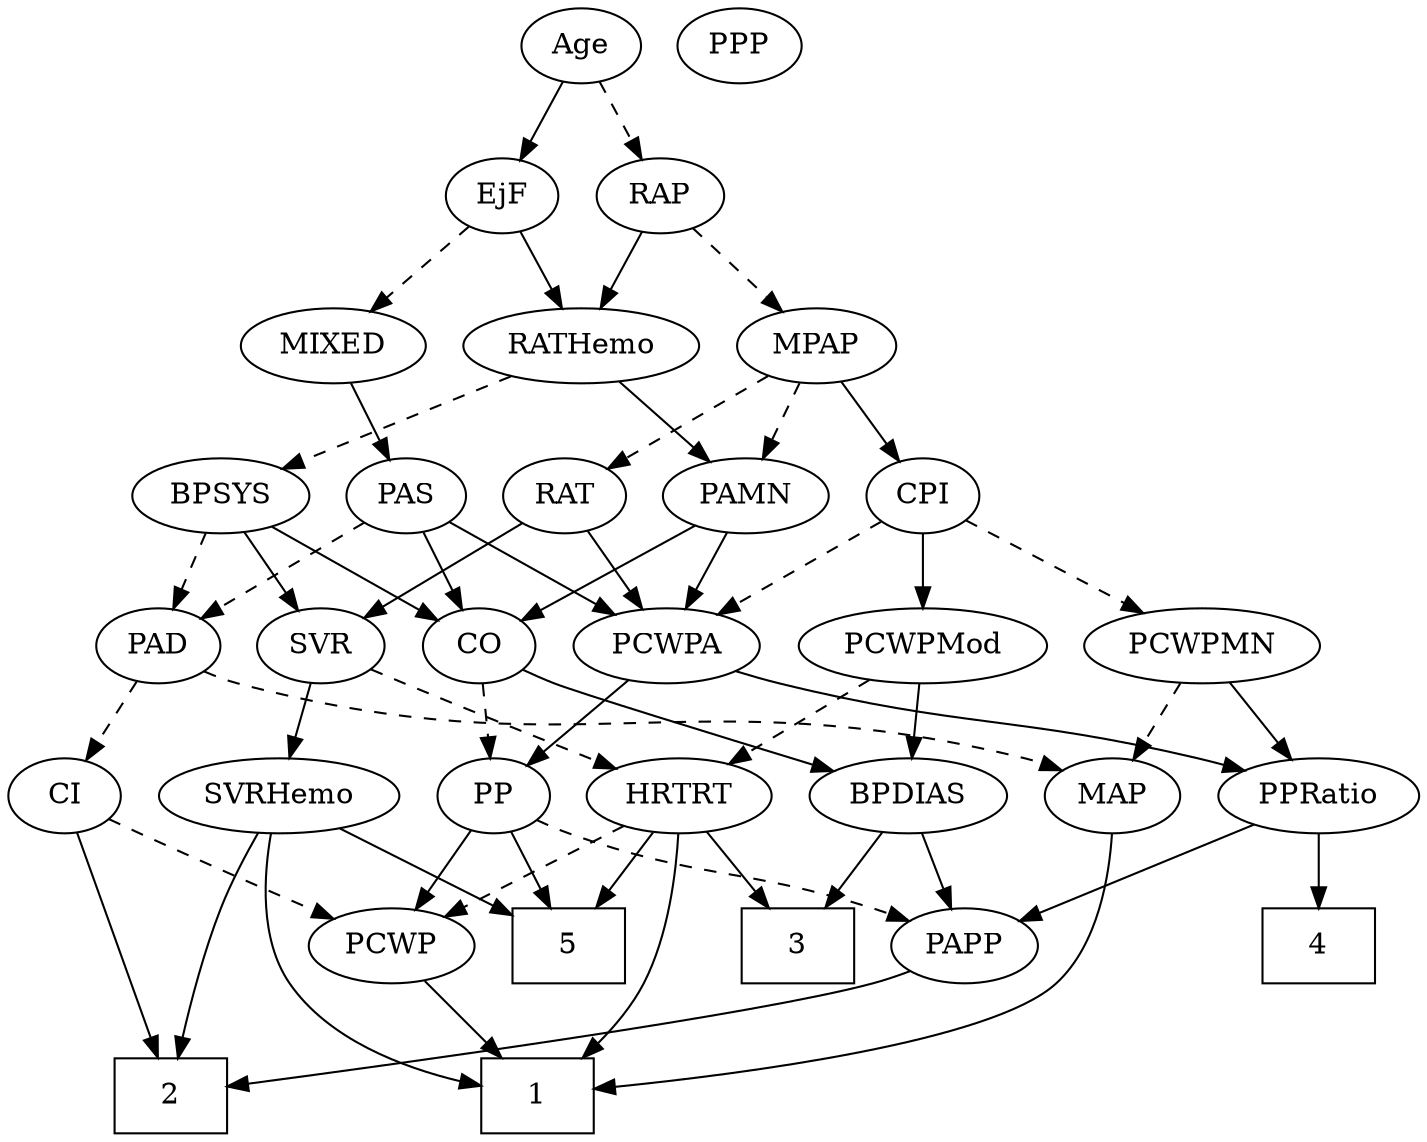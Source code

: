 strict digraph {
	graph [bb="0,0,620.65,540"];
	node [label="\N"];
	1	[height=0.5,
		pos="234,18",
		shape=box,
		width=0.75];
	2	[height=0.5,
		pos="66,18",
		shape=box,
		width=0.75];
	3	[height=0.5,
		pos="357,90",
		shape=box,
		width=0.75];
	4	[height=0.5,
		pos="581,90",
		shape=box,
		width=0.75];
	5	[height=0.5,
		pos="247,90",
		shape=box,
		width=0.75];
	Age	[height=0.5,
		pos="253,522",
		width=0.75];
	EjF	[height=0.5,
		pos="217,450",
		width=0.75];
	Age -> EjF	[pos="e,225.3,467.15 244.65,504.76 240.29,496.28 234.85,485.71 229.96,476.2",
		style=solid];
	RAP	[height=0.5,
		pos="290,450",
		width=0.77632];
	Age -> RAP	[pos="e,281.46,467.15 261.58,504.76 266.06,496.28 271.65,485.71 276.68,476.2",
		style=dashed];
	MIXED	[height=0.5,
		pos="146,378",
		width=1.1193];
	EjF -> MIXED	[pos="e,162.18,394.95 202.29,434.5 192.78,425.13 180.21,412.73 169.36,402.03",
		style=dashed];
	RATHemo	[height=0.5,
		pos="254,378",
		width=1.3721];
	EjF -> RATHemo	[pos="e,244.95,396.12 225.58,432.76 229.94,424.53 235.33,414.32 240.25,405.02",
		style=solid];
	MPAP	[height=0.5,
		pos="356,378",
		width=0.97491];
	RAP -> MPAP	[pos="e,341.11,394.8 304,434.15 312.77,424.85 324.25,412.67 334.2,402.12",
		style=dashed];
	RAP -> RATHemo	[pos="e,262.81,396.12 281.65,432.76 277.46,424.61 272.27,414.53 267.53,405.31",
		style=solid];
	PAS	[height=0.5,
		pos="174,306",
		width=0.75];
	MIXED -> PAS	[pos="e,167.28,323.79 152.78,360.05 156.01,351.97 159.95,342.12 163.56,333.11",
		style=solid];
	PAMN	[height=0.5,
		pos="328,306",
		width=1.011];
	MPAP -> PAMN	[pos="e,334.72,323.79 349.22,360.05 345.99,351.97 342.05,342.12 338.44,333.11",
		style=dashed];
	CPI	[height=0.5,
		pos="409,306",
		width=0.75];
	MPAP -> CPI	[pos="e,397.14,322.67 368.29,360.76 375.01,351.89 383.46,340.74 390.91,330.89",
		style=solid];
	RAT	[height=0.5,
		pos="246,306",
		width=0.75827];
	MPAP -> RAT	[pos="e,264.94,319.05 334.79,363.5 317.33,352.39 292.45,336.56 273.46,324.48",
		style=dashed];
	BPSYS	[height=0.5,
		pos="91,306",
		width=1.0471];
	PAD	[height=0.5,
		pos="62,234",
		width=0.79437];
	BPSYS -> PAD	[pos="e,68.955,251.79 83.98,288.05 80.632,279.97 76.55,270.12 72.818,261.11",
		style=dashed];
	CO	[height=0.5,
		pos="210,234",
		width=0.75];
	BPSYS -> CO	[pos="e,190.28,246.6 113.94,291.5 133.24,280.15 160.91,263.87 181.61,251.7",
		style=solid];
	SVR	[height=0.5,
		pos="137,234",
		width=0.77632];
	BPSYS -> SVR	[pos="e,126.49,250.99 101.9,288.41 107.6,279.74 114.68,268.97 120.98,259.38",
		style=solid];
	MAP	[height=0.5,
		pos="493,162",
		width=0.84854];
	PAD -> MAP	[pos="e,470.14,174.1 83.668,221.88 88.899,219.6 94.554,217.46 100,216 252.36,175.28 300.27,219.28 453,180 455.49,179.36 458.03,178.59 \
460.56,177.73",
		style=dashed];
	CI	[height=0.5,
		pos="27,162",
		width=0.75];
	PAD -> CI	[pos="e,35.235,179.47 53.705,216.41 49.565,208.13 44.462,197.92 39.831,188.66",
		style=dashed];
	BPDIAS	[height=0.5,
		pos="402,162",
		width=1.1735];
	CO -> BPDIAS	[pos="e,369.6,173.79 231.14,222.53 235.98,220.27 241.13,217.97 246,216 256.86,211.61 317.65,191.15 360.05,176.98",
		style=solid];
	PP	[height=0.5,
		pos="217,162",
		width=0.75];
	CO -> PP	[pos="e,215.29,180.1 211.73,215.7 212.5,207.98 213.43,198.71 214.29,190.11",
		style=dashed];
	PAS -> PAD	[pos="e,81.848,247.4 155,293.13 137.28,282.05 110.6,265.38 90.362,252.73",
		style=dashed];
	PAS -> CO	[pos="e,201.7,251.15 182.35,288.76 186.71,280.28 192.15,269.71 197.04,260.2",
		style=solid];
	PCWPA	[height=0.5,
		pos="297,234",
		width=1.1555];
	PAS -> PCWPA	[pos="e,272.74,248.8 194.04,293.6 212.94,282.84 241.63,266.51 263.93,253.82",
		style=solid];
	PAMN -> CO	[pos="e,229.65,246.65 305.53,291.67 286.42,280.33 258.89,264 238.29,251.78",
		style=solid];
	PAMN -> PCWPA	[pos="e,304.44,251.79 320.5,288.05 316.92,279.97 312.55,270.12 308.56,261.11",
		style=solid];
	RATHemo -> BPSYS	[pos="e,118.01,318.6 223.34,363.83 196.08,352.13 156.19,335 127.33,322.6",
		style=dashed];
	RATHemo -> PAMN	[pos="e,311.94,322.19 271.16,360.76 281.06,351.4 293.64,339.5 304.45,329.28",
		style=solid];
	PCWPMod	[height=0.5,
		pos="409,234",
		width=1.4443];
	CPI -> PCWPMod	[pos="e,409,252.1 409,287.7 409,279.98 409,270.71 409,262.11",
		style=solid];
	CPI -> PCWPA	[pos="e,319.97,249.36 390,293.13 373.22,282.64 348.43,267.14 328.65,254.78",
		style=dashed];
	PCWPMN	[height=0.5,
		pos="529,234",
		width=1.3902];
	CPI -> PCWPMN	[pos="e,503.73,249.74 428.82,293.44 446.76,282.98 473.57,267.34 494.94,254.87",
		style=dashed];
	RAT -> SVR	[pos="e,156.13,247.29 227.01,292.81 209.77,281.73 184.13,265.26 164.62,252.73",
		style=solid];
	RAT -> PCWPA	[pos="e,285,251.47 257.32,289.46 263.67,280.74 271.75,269.65 278.96,259.76",
		style=solid];
	SVRHemo	[height=0.5,
		pos="122,162",
		width=1.3902];
	SVR -> SVRHemo	[pos="e,125.7,180.28 133.37,216.05 131.7,208.26 129.68,198.82 127.8,190.08",
		style=solid];
	HRTRT	[height=0.5,
		pos="302,162",
		width=1.1013];
	SVR -> HRTRT	[pos="e,273.4,174.48 159.24,222.61 164.09,220.4 169.21,218.09 174,216 204.1,202.86 238.51,188.66 264.07,178.26",
		style=dashed];
	PCWPMod -> BPDIAS	[pos="e,403.71,180.1 407.27,215.7 406.5,207.98 405.57,198.71 404.71,190.11",
		style=solid];
	PCWPMod -> HRTRT	[pos="e,323.71,177.21 385.78,217.81 370.08,207.54 349.19,193.87 332.2,182.75",
		style=dashed];
	PCWPA -> PP	[pos="e,232.81,176.83 279.25,217.46 267.84,207.49 252.9,194.41 240.52,183.58",
		style=solid];
	PPRatio	[height=0.5,
		pos="581,162",
		width=1.1013];
	PCWPA -> PPRatio	[pos="e,551.52,174.21 328.09,221.92 334.62,219.8 341.5,217.71 348,216 429.01,194.71 452.19,202.04 533,180 535.93,179.2 538.94,178.31 541.96,\
177.36",
		style=solid];
	PCWPMN -> MAP	[pos="e,501.63,179.79 520.29,216.05 516.08,207.89 510.95,197.91 506.28,188.82",
		style=dashed];
	PCWPMN -> PPRatio	[pos="e,568.77,179.47 541.32,216.41 547.67,207.87 555.54,197.28 562.59,187.79",
		style=solid];
	SVRHemo -> 1	[pos="e,206.64,23.621 117.17,143.75 112.87,124.62 109.2,93.619 123,72 139.23,46.577 171.35,33.074 196.87,26.076",
		style=solid];
	SVRHemo -> 2	[pos="e,69.148,36.204 110.36,144.46 103.65,134.32 95.484,120.85 90,108 81.442,87.944 75.195,64.024 71.224,46.036",
		style=solid];
	SVRHemo -> 5	[pos="e,219.84,106.21 147.9,146.5 166.13,136.29 190.78,122.48 210.93,111.2",
		style=solid];
	BPDIAS -> 3	[pos="e,368.22,108.45 391.34,144.41 386.06,136.2 379.56,126.1 373.65,116.9",
		style=solid];
	PAPP	[height=0.5,
		pos="434,90",
		width=0.88464];
	BPDIAS -> PAPP	[pos="e,426.33,107.79 409.75,144.05 413.44,135.97 417.94,126.12 422.06,117.11",
		style=solid];
	MAP -> 1	[pos="e,261.36,21.312 494.65,143.73 495.54,123.7 493.68,90.997 475,72 447.02,43.543 332.12,28.434 271.63,22.318",
		style=solid];
	PP -> 5	[pos="e,239.52,108.45 224.11,144.41 227.52,136.45 231.69,126.72 235.53,117.76",
		style=solid];
	PCWP	[height=0.5,
		pos="167,90",
		width=0.97491];
	PP -> PCWP	[pos="e,178.76,107.47 205.9,145.46 199.67,136.74 191.75,125.65 184.69,115.76",
		style=solid];
	PP -> PAPP	[pos="e,409.5,101.82 238.04,150.25 242.88,148.01 248.06,145.78 253,144 313.43,122.19 332.06,128.35 393,108 395.28,107.24 397.62,106.41 \
399.96,105.54",
		style=dashed];
	PPP	[height=0.5,
		pos="325,522",
		width=0.75];
	PPRatio -> 4	[pos="e,581,108.1 581,143.7 581,135.98 581,126.71 581,118.11",
		style=solid];
	PPRatio -> PAPP	[pos="e,457.63,102.25 554.72,148.49 530.15,136.79 493.38,119.28 466.88,106.66",
		style=solid];
	PCWP -> 1	[pos="e,217.29,36.461 181.87,73.465 190.23,64.734 200.85,53.635 210.32,43.737",
		style=solid];
	CI -> 2	[pos="e,61.257,36.268 31.627,144.15 38.276,119.94 50.605,75.054 58.548,46.133",
		style=solid];
	CI -> PCWP	[pos="e,142.6,103.2 47.959,150.52 70.613,139.19 107.04,120.98 133.64,107.68",
		style=dashed];
	PAPP -> 2	[pos="e,93.012,22.554 410.05,77.979 404.54,75.749 398.63,73.601 393,72 338.95,56.642 176.92,33.853 103.22,23.923",
		style=solid];
	HRTRT -> 1	[pos="e,254.44,36.206 301.02,143.69 299.37,125.06 294.93,95.004 283,72 277.61,61.608 269.63,51.744 261.67,43.406",
		style=solid];
	HRTRT -> 3	[pos="e,343.55,108.12 314.76,144.76 321.43,136.27 329.75,125.68 337.24,116.15",
		style=solid];
	HRTRT -> 5	[pos="e,260.45,108.12 289.24,144.76 282.57,136.27 274.25,125.68 266.76,116.15",
		style=solid];
	HRTRT -> PCWP	[pos="e,191.03,103.46 276.92,148 255.25,136.76 223.76,120.43 200.03,108.13",
		style=dashed];
}
